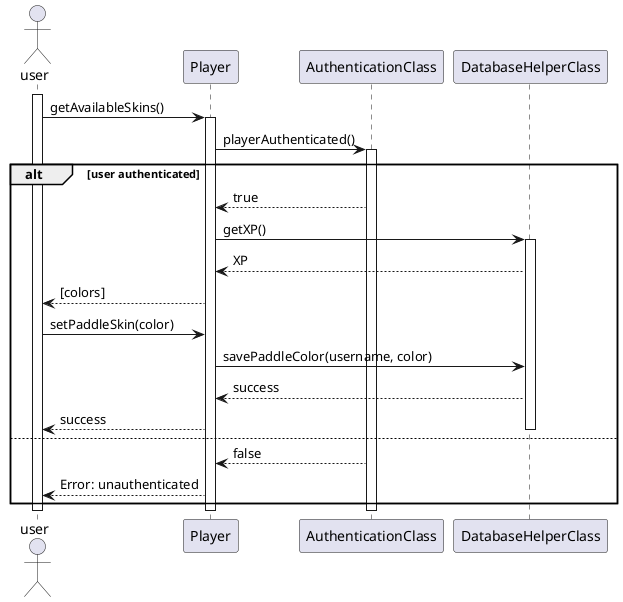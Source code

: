 @startuml
actor user

participant Player as U
participant AuthenticationClass as A
participant DatabaseHelperClass as db


activate user
        user -> U: getAvailableSkins()
        activate U
                U -> A: playerAuthenticated()
                activate A
                        alt user authenticated
                                A --> U: true
                                U -> db: getXP()
                                activate db
                                db --> U: XP
                                        U --> user: [colors]
                                        user -> U: setPaddleSkin(color)
                                        U -> db: savePaddleColor(username, color)
                                        db --> U: success
                                        U --> user: success
                deactivate db
                                else
                                        A --> U: false
                                        U --> user: Error: unauthenticated
                                end
                deactivate A
                                
        deactivate U
        
deactivate user
@enduml
